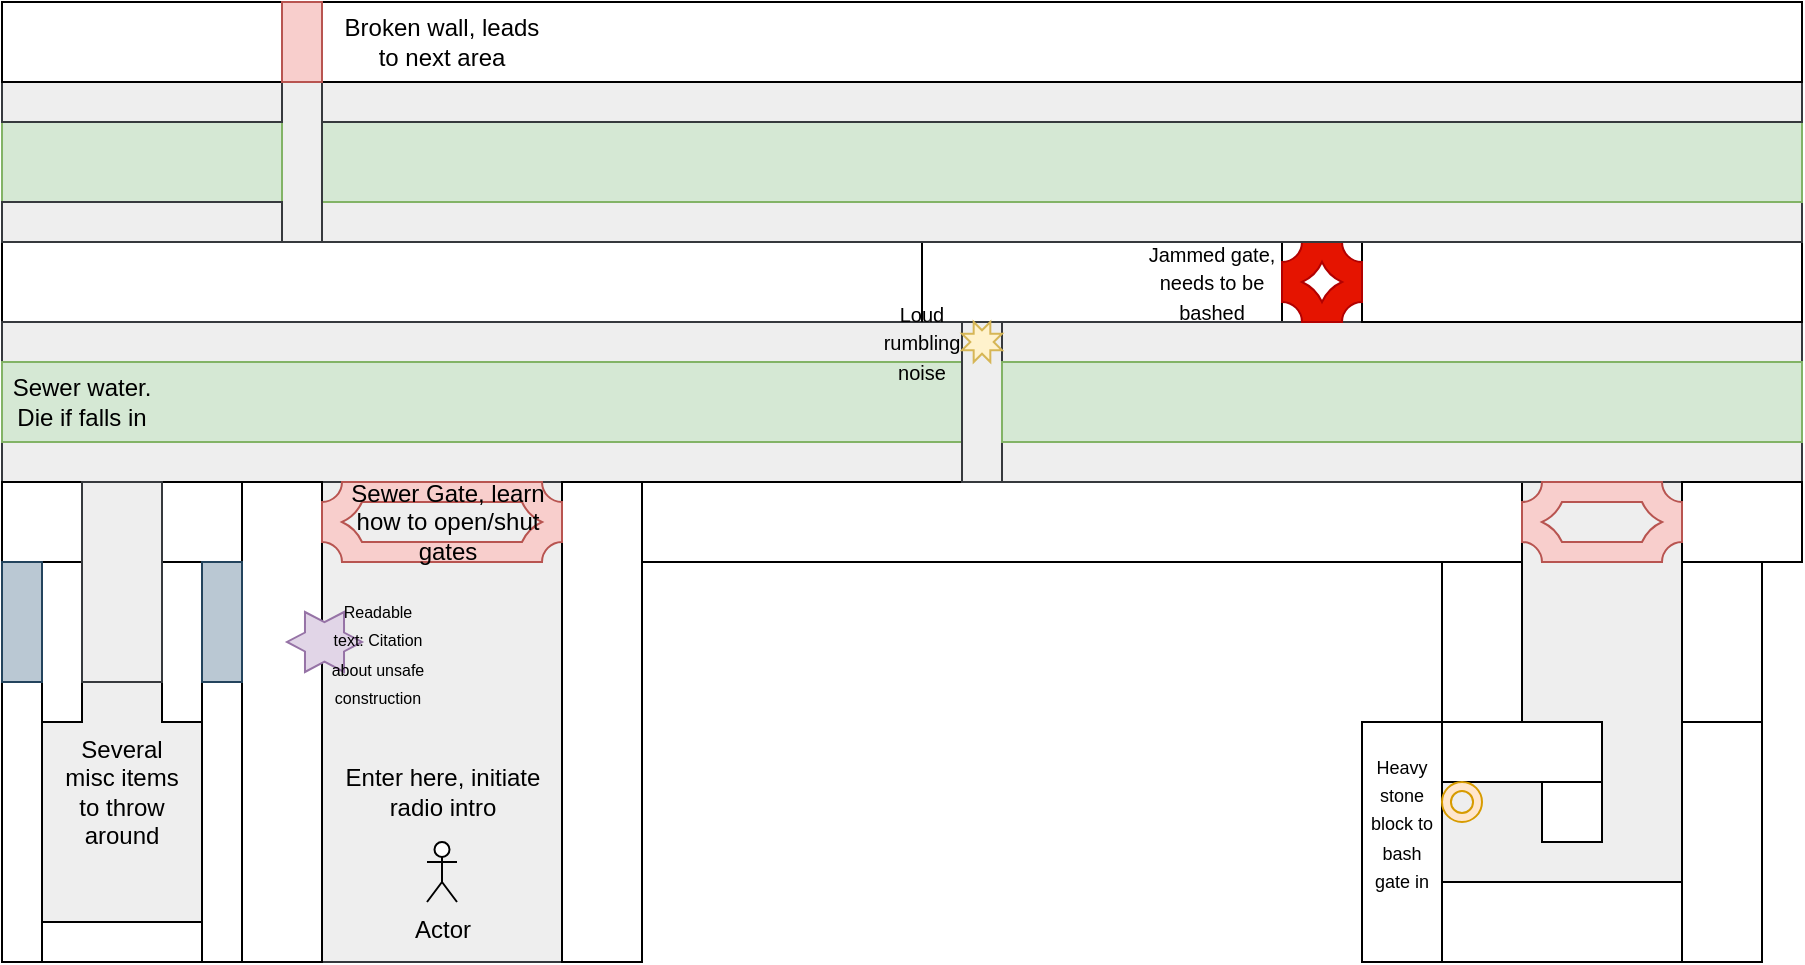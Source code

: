 <mxfile version="21.0.6"><diagram name="Page-1" id="_gYMPUtuhhUbSWdAw4MB"><mxGraphModel dx="913" dy="-426" grid="1" gridSize="10" guides="1" tooltips="1" connect="1" arrows="1" fold="1" page="1" pageScale="1" pageWidth="900" pageHeight="900" math="0" shadow="0"><root><object label="" id="0"><mxCell/></object><mxCell id="1" parent="0"/><mxCell id="hjy-xbGSC6tUCCMaOPd0-65" value="" style="rounded=0;whiteSpace=wrap;html=1;fillColor=#eeeeee;strokeColor=#36393d;" vertex="1" parent="1"><mxGeometry x="720" y="1560" width="120" height="240" as="geometry"/></mxCell><mxCell id="hjy-xbGSC6tUCCMaOPd0-32" value="" style="rounded=0;whiteSpace=wrap;html=1;fillColor=#eeeeee;strokeColor=#36393d;" vertex="1" parent="1"><mxGeometry y="1540" width="480" height="20" as="geometry"/></mxCell><mxCell id="hjy-xbGSC6tUCCMaOPd0-28" value="" style="rounded=0;whiteSpace=wrap;html=1;fillColor=#eeeeee;strokeColor=#36393d;" vertex="1" parent="1"><mxGeometry y="1660" width="120" height="140" as="geometry"/></mxCell><mxCell id="hjy-xbGSC6tUCCMaOPd0-27" value="" style="rounded=0;whiteSpace=wrap;html=1;fillColor=#eeeeee;strokeColor=#36393d;" vertex="1" parent="1"><mxGeometry x="160" y="1560" width="120" height="240" as="geometry"/></mxCell><mxCell id="hjy-xbGSC6tUCCMaOPd0-4" value="" style="rounded=0;whiteSpace=wrap;html=1;rotation=-90;" vertex="1" parent="1"><mxGeometry x="20" y="1660" width="240" height="40" as="geometry"/></mxCell><mxCell id="hjy-xbGSC6tUCCMaOPd0-5" value="Enter here, initiate radio intro" style="text;strokeColor=none;align=center;fillColor=none;html=1;verticalAlign=middle;whiteSpace=wrap;rounded=0;labelBackgroundColor=none;" vertex="1" parent="1"><mxGeometry x="168.75" y="1690" width="102.5" height="50" as="geometry"/></mxCell><mxCell id="hjy-xbGSC6tUCCMaOPd0-7" value="" style="rounded=0;whiteSpace=wrap;html=1;rotation=-90;" vertex="1" parent="1"><mxGeometry x="180" y="1660" width="240" height="40" as="geometry"/></mxCell><mxCell id="hjy-xbGSC6tUCCMaOPd0-9" value="" style="verticalLabelPosition=bottom;verticalAlign=top;html=1;shape=mxgraph.basic.plaque_frame;dx=10;whiteSpace=wrap;fillColor=#f8cecc;strokeColor=#b85450;" vertex="1" parent="1"><mxGeometry x="160" y="1560" width="120" height="40" as="geometry"/></mxCell><mxCell id="hjy-xbGSC6tUCCMaOPd0-10" value="Actor" style="shape=umlActor;verticalLabelPosition=bottom;verticalAlign=top;html=1;outlineConnect=0;" vertex="1" parent="1"><mxGeometry x="212.5" y="1740" width="15" height="30" as="geometry"/></mxCell><mxCell id="hjy-xbGSC6tUCCMaOPd0-13" value="Sewer Gate, learn how to open/shut gates" style="text;align=center;html=1;verticalAlign=middle;whiteSpace=wrap;rounded=0;" vertex="1" parent="1"><mxGeometry x="162.5" y="1560" width="120" height="40" as="geometry"/></mxCell><mxCell id="hjy-xbGSC6tUCCMaOPd0-14" value="" style="rounded=0;whiteSpace=wrap;html=1;" vertex="1" parent="1"><mxGeometry x="320" y="1560" width="440" height="40" as="geometry"/></mxCell><mxCell id="hjy-xbGSC6tUCCMaOPd0-15" value="" style="rounded=0;whiteSpace=wrap;html=1;" vertex="1" parent="1"><mxGeometry x="80" y="1560" width="40" height="40" as="geometry"/></mxCell><mxCell id="hjy-xbGSC6tUCCMaOPd0-16" value="" style="whiteSpace=wrap;html=1;aspect=fixed;" vertex="1" parent="1"><mxGeometry y="1560" width="40" height="40" as="geometry"/></mxCell><mxCell id="hjy-xbGSC6tUCCMaOPd0-17" value="" style="rounded=0;whiteSpace=wrap;html=1;" vertex="1" parent="1"><mxGeometry x="80" y="1600" width="20" height="80" as="geometry"/></mxCell><mxCell id="hjy-xbGSC6tUCCMaOPd0-18" value="" style="rounded=0;whiteSpace=wrap;html=1;" vertex="1" parent="1"><mxGeometry x="20" y="1600" width="20" height="80" as="geometry"/></mxCell><mxCell id="hjy-xbGSC6tUCCMaOPd0-19" value="" style="rounded=0;whiteSpace=wrap;html=1;" vertex="1" parent="1"><mxGeometry y="1660" width="20" height="140" as="geometry"/></mxCell><mxCell id="hjy-xbGSC6tUCCMaOPd0-20" value="" style="rounded=0;whiteSpace=wrap;html=1;" vertex="1" parent="1"><mxGeometry x="100" y="1660" width="20" height="140" as="geometry"/></mxCell><mxCell id="hjy-xbGSC6tUCCMaOPd0-21" value="" style="rounded=0;whiteSpace=wrap;html=1;" vertex="1" parent="1"><mxGeometry x="20" y="1780" width="80" height="20" as="geometry"/></mxCell><mxCell id="hjy-xbGSC6tUCCMaOPd0-25" value="" style="rounded=0;whiteSpace=wrap;html=1;" vertex="1" parent="1"><mxGeometry y="1440" width="640" height="40" as="geometry"/></mxCell><mxCell id="hjy-xbGSC6tUCCMaOPd0-29" value="" style="rounded=0;whiteSpace=wrap;html=1;fillColor=#eeeeee;strokeColor=#36393d;" vertex="1" parent="1"><mxGeometry x="40" y="1560" width="40" height="100" as="geometry"/></mxCell><mxCell id="hjy-xbGSC6tUCCMaOPd0-30" value="" style="rounded=0;whiteSpace=wrap;html=1;fillColor=#bac8d3;strokeColor=#23445d;" vertex="1" parent="1"><mxGeometry x="100" y="1600" width="20" height="60" as="geometry"/></mxCell><mxCell id="hjy-xbGSC6tUCCMaOPd0-31" value="" style="rounded=0;whiteSpace=wrap;html=1;fillColor=#bac8d3;strokeColor=#23445d;" vertex="1" parent="1"><mxGeometry y="1600" width="20" height="60" as="geometry"/></mxCell><mxCell id="hjy-xbGSC6tUCCMaOPd0-33" value="" style="rounded=0;whiteSpace=wrap;html=1;fillColor=#eeeeee;strokeColor=#36393d;" vertex="1" parent="1"><mxGeometry y="1480" width="480" height="20" as="geometry"/></mxCell><mxCell id="hjy-xbGSC6tUCCMaOPd0-34" value="" style="rounded=0;whiteSpace=wrap;html=1;fillColor=#d5e8d4;strokeColor=#82b366;" vertex="1" parent="1"><mxGeometry y="1500" width="480" height="40" as="geometry"/></mxCell><mxCell id="hjy-xbGSC6tUCCMaOPd0-35" value="Sewer water. Die if falls in" style="text;strokeColor=none;align=center;fillColor=none;html=1;verticalAlign=middle;whiteSpace=wrap;rounded=0;" vertex="1" parent="1"><mxGeometry y="1520" width="80" as="geometry"/></mxCell><mxCell id="hjy-xbGSC6tUCCMaOPd0-36" value="Several misc items to throw around" style="text;strokeColor=none;align=center;fillColor=none;html=1;verticalAlign=middle;whiteSpace=wrap;rounded=0;" vertex="1" parent="1"><mxGeometry x="30" y="1700" width="60" height="30" as="geometry"/></mxCell><mxCell id="hjy-xbGSC6tUCCMaOPd0-38" value="" style="verticalLabelPosition=bottom;verticalAlign=top;html=1;shape=mxgraph.basic.6_point_star;fillColor=#e1d5e7;strokeColor=#9673a6;" vertex="1" parent="1"><mxGeometry x="142.5" y="1625" width="37.5" height="30" as="geometry"/></mxCell><mxCell id="hjy-xbGSC6tUCCMaOPd0-37" value="&lt;font style=&quot;font-size: 8px;&quot;&gt;Readable text: Citation about unsafe construction&lt;/font&gt;" style="text;strokeColor=none;align=center;fillColor=none;html=1;verticalAlign=middle;whiteSpace=wrap;rounded=0;" vertex="1" parent="1"><mxGeometry x="162.5" y="1630" width="50" height="30" as="geometry"/></mxCell><mxCell id="hjy-xbGSC6tUCCMaOPd0-40" value="" style="rounded=0;whiteSpace=wrap;html=1;fillColor=#eeeeee;strokeColor=#36393d;" vertex="1" parent="1"><mxGeometry x="480" y="1480" width="20" height="80" as="geometry"/></mxCell><mxCell id="hjy-xbGSC6tUCCMaOPd0-41" value="" style="rounded=0;whiteSpace=wrap;html=1;fillColor=#eeeeee;strokeColor=#36393d;" vertex="1" parent="1"><mxGeometry x="500" y="1480" width="400" height="20" as="geometry"/></mxCell><mxCell id="hjy-xbGSC6tUCCMaOPd0-42" value="" style="rounded=0;whiteSpace=wrap;html=1;fillColor=#eeeeee;strokeColor=#36393d;" vertex="1" parent="1"><mxGeometry x="500" y="1540" width="400" height="20" as="geometry"/></mxCell><mxCell id="hjy-xbGSC6tUCCMaOPd0-43" value="" style="rounded=0;whiteSpace=wrap;html=1;fillColor=#d5e8d4;strokeColor=#82b366;" vertex="1" parent="1"><mxGeometry x="500" y="1500" width="400" height="40" as="geometry"/></mxCell><mxCell id="hjy-xbGSC6tUCCMaOPd0-44" value="" style="verticalLabelPosition=bottom;verticalAlign=top;html=1;shape=mxgraph.basic.8_point_star;fillColor=#fff2cc;strokeColor=#d6b656;" vertex="1" parent="1"><mxGeometry x="480" y="1480" width="20" height="20" as="geometry"/></mxCell><mxCell id="hjy-xbGSC6tUCCMaOPd0-76" value="" style="edgeStyle=orthogonalEdgeStyle;rounded=0;orthogonalLoop=1;jettySize=auto;html=1;" edge="1" parent="1" source="hjy-xbGSC6tUCCMaOPd0-45" target="hjy-xbGSC6tUCCMaOPd0-70"><mxGeometry relative="1" as="geometry"/></mxCell><mxCell id="hjy-xbGSC6tUCCMaOPd0-45" value="&lt;font style=&quot;font-size: 10px;&quot;&gt;Loud rumbling noise&lt;/font&gt;" style="text;align=center;html=1;verticalAlign=middle;whiteSpace=wrap;rounded=0;" vertex="1" parent="1"><mxGeometry x="440" y="1480" width="40" height="20" as="geometry"/></mxCell><mxCell id="hjy-xbGSC6tUCCMaOPd0-47" value="" style="rounded=0;whiteSpace=wrap;html=1;" vertex="1" parent="1"><mxGeometry x="680" y="1440" width="220" height="40" as="geometry"/></mxCell><mxCell id="hjy-xbGSC6tUCCMaOPd0-48" value="" style="rounded=0;whiteSpace=wrap;html=1;" vertex="1" parent="1"><mxGeometry x="840" y="1560" width="60" height="40" as="geometry"/></mxCell><mxCell id="hjy-xbGSC6tUCCMaOPd0-52" value="" style="verticalLabelPosition=bottom;verticalAlign=top;html=1;shape=mxgraph.basic.plaque_frame;dx=10;whiteSpace=wrap;fillColor=#e51400;strokeColor=#B20000;fontColor=#ffffff;" vertex="1" parent="1"><mxGeometry x="640" y="1440" width="40" height="40" as="geometry"/></mxCell><mxCell id="hjy-xbGSC6tUCCMaOPd0-53" value="&lt;font style=&quot;font-size: 10px;&quot;&gt;Jammed gate, needs to be bashed&lt;/font&gt;" style="text;align=center;html=1;verticalAlign=middle;whiteSpace=wrap;rounded=0;" vertex="1" parent="1"><mxGeometry x="570" y="1450" width="70" height="20" as="geometry"/></mxCell><mxCell id="hjy-xbGSC6tUCCMaOPd0-54" value="" style="verticalLabelPosition=bottom;verticalAlign=top;html=1;shape=mxgraph.basic.plaque_frame;dx=10;whiteSpace=wrap;fillColor=#f8cecc;strokeColor=#b85450;" vertex="1" parent="1"><mxGeometry x="760" y="1560" width="80" height="40" as="geometry"/></mxCell><mxCell id="hjy-xbGSC6tUCCMaOPd0-55" value="" style="rounded=0;whiteSpace=wrap;html=1;" vertex="1" parent="1"><mxGeometry x="720" y="1600" width="40" height="80" as="geometry"/></mxCell><mxCell id="hjy-xbGSC6tUCCMaOPd0-56" value="" style="rounded=0;whiteSpace=wrap;html=1;" vertex="1" parent="1"><mxGeometry x="840" y="1600" width="40" height="80" as="geometry"/></mxCell><mxCell id="hjy-xbGSC6tUCCMaOPd0-57" style="edgeStyle=orthogonalEdgeStyle;rounded=0;orthogonalLoop=1;jettySize=auto;html=1;exitX=0.5;exitY=1;exitDx=0;exitDy=0;" edge="1" parent="1" source="hjy-xbGSC6tUCCMaOPd0-55" target="hjy-xbGSC6tUCCMaOPd0-55"><mxGeometry relative="1" as="geometry"/></mxCell><mxCell id="hjy-xbGSC6tUCCMaOPd0-58" value="" style="rounded=0;whiteSpace=wrap;html=1;" vertex="1" parent="1"><mxGeometry x="720" y="1680" width="80" height="30" as="geometry"/></mxCell><mxCell id="hjy-xbGSC6tUCCMaOPd0-59" value="" style="rounded=0;whiteSpace=wrap;html=1;" vertex="1" parent="1"><mxGeometry x="770" y="1710" width="30" height="30" as="geometry"/></mxCell><mxCell id="hjy-xbGSC6tUCCMaOPd0-60" value="" style="rounded=0;whiteSpace=wrap;html=1;" vertex="1" parent="1"><mxGeometry x="840" y="1680" width="40" height="120" as="geometry"/></mxCell><mxCell id="hjy-xbGSC6tUCCMaOPd0-62" value="" style="rounded=0;whiteSpace=wrap;html=1;" vertex="1" parent="1"><mxGeometry x="720" y="1760" width="120" height="40" as="geometry"/></mxCell><mxCell id="hjy-xbGSC6tUCCMaOPd0-63" value="" style="rounded=0;whiteSpace=wrap;html=1;" vertex="1" parent="1"><mxGeometry x="680" y="1680" width="40" height="120" as="geometry"/></mxCell><mxCell id="hjy-xbGSC6tUCCMaOPd0-66" value="" style="verticalLabelPosition=bottom;verticalAlign=top;html=1;shape=mxgraph.basic.donut;dx=4.48;fillColor=#ffe6cc;strokeColor=#d79b00;" vertex="1" parent="1"><mxGeometry x="720" y="1710" width="20" height="20" as="geometry"/></mxCell><mxCell id="hjy-xbGSC6tUCCMaOPd0-67" value="&lt;font style=&quot;font-size: 9px;&quot;&gt;Heavy stone block to bash gate in&lt;/font&gt;" style="text;strokeColor=none;align=center;fillColor=none;html=1;verticalAlign=middle;whiteSpace=wrap;rounded=0;" vertex="1" parent="1"><mxGeometry x="680" y="1707.5" width="40" height="45" as="geometry"/></mxCell><mxCell id="hjy-xbGSC6tUCCMaOPd0-68" value="" style="rounded=0;whiteSpace=wrap;html=1;fillColor=#eeeeee;strokeColor=#36393d;" vertex="1" parent="1"><mxGeometry x="160" y="1420" width="740" height="20" as="geometry"/></mxCell><mxCell id="hjy-xbGSC6tUCCMaOPd0-69" value="" style="rounded=0;whiteSpace=wrap;html=1;fillColor=#d5e8d4;strokeColor=#82b366;" vertex="1" parent="1"><mxGeometry x="160" y="1380" width="740" height="40" as="geometry"/></mxCell><mxCell id="hjy-xbGSC6tUCCMaOPd0-70" value="" style="rounded=0;whiteSpace=wrap;html=1;fillColor=#eeeeee;strokeColor=#36393d;" vertex="1" parent="1"><mxGeometry x="160" y="1360" width="740" height="20" as="geometry"/></mxCell><mxCell id="hjy-xbGSC6tUCCMaOPd0-71" value="" style="rounded=0;whiteSpace=wrap;html=1;fillColor=#eeeeee;strokeColor=#36393d;" vertex="1" parent="1"><mxGeometry x="140" y="1360" width="20" height="80" as="geometry"/></mxCell><mxCell id="hjy-xbGSC6tUCCMaOPd0-73" value="" style="rounded=0;whiteSpace=wrap;html=1;fillColor=#d5e8d4;strokeColor=#82b366;" vertex="1" parent="1"><mxGeometry y="1380" width="140" height="40" as="geometry"/></mxCell><mxCell id="hjy-xbGSC6tUCCMaOPd0-74" value="" style="rounded=0;whiteSpace=wrap;html=1;fillColor=#eeeeee;strokeColor=#36393d;" vertex="1" parent="1"><mxGeometry y="1360" width="140" height="20" as="geometry"/></mxCell><mxCell id="hjy-xbGSC6tUCCMaOPd0-75" value="" style="rounded=0;whiteSpace=wrap;html=1;fillColor=#eeeeee;strokeColor=#36393d;" vertex="1" parent="1"><mxGeometry y="1420" width="140" height="20" as="geometry"/></mxCell><mxCell id="hjy-xbGSC6tUCCMaOPd0-77" value="" style="rounded=0;whiteSpace=wrap;html=1;" vertex="1" parent="1"><mxGeometry x="160" y="1320" width="740" height="40" as="geometry"/></mxCell><mxCell id="hjy-xbGSC6tUCCMaOPd0-78" value="" style="rounded=0;whiteSpace=wrap;html=1;" vertex="1" parent="1"><mxGeometry y="1320" width="140" height="40" as="geometry"/></mxCell><mxCell id="hjy-xbGSC6tUCCMaOPd0-79" value="" style="rounded=0;whiteSpace=wrap;html=1;fillColor=#f8cecc;strokeColor=#b85450;" vertex="1" parent="1"><mxGeometry x="140" y="1320" width="20" height="40" as="geometry"/></mxCell><mxCell id="hjy-xbGSC6tUCCMaOPd0-80" value="Broken wall, leads to next area" style="text;strokeColor=none;align=center;fillColor=none;html=1;verticalAlign=middle;whiteSpace=wrap;rounded=0;" vertex="1" parent="1"><mxGeometry x="170" y="1325" width="100" height="30" as="geometry"/></mxCell></root></mxGraphModel></diagram></mxfile>